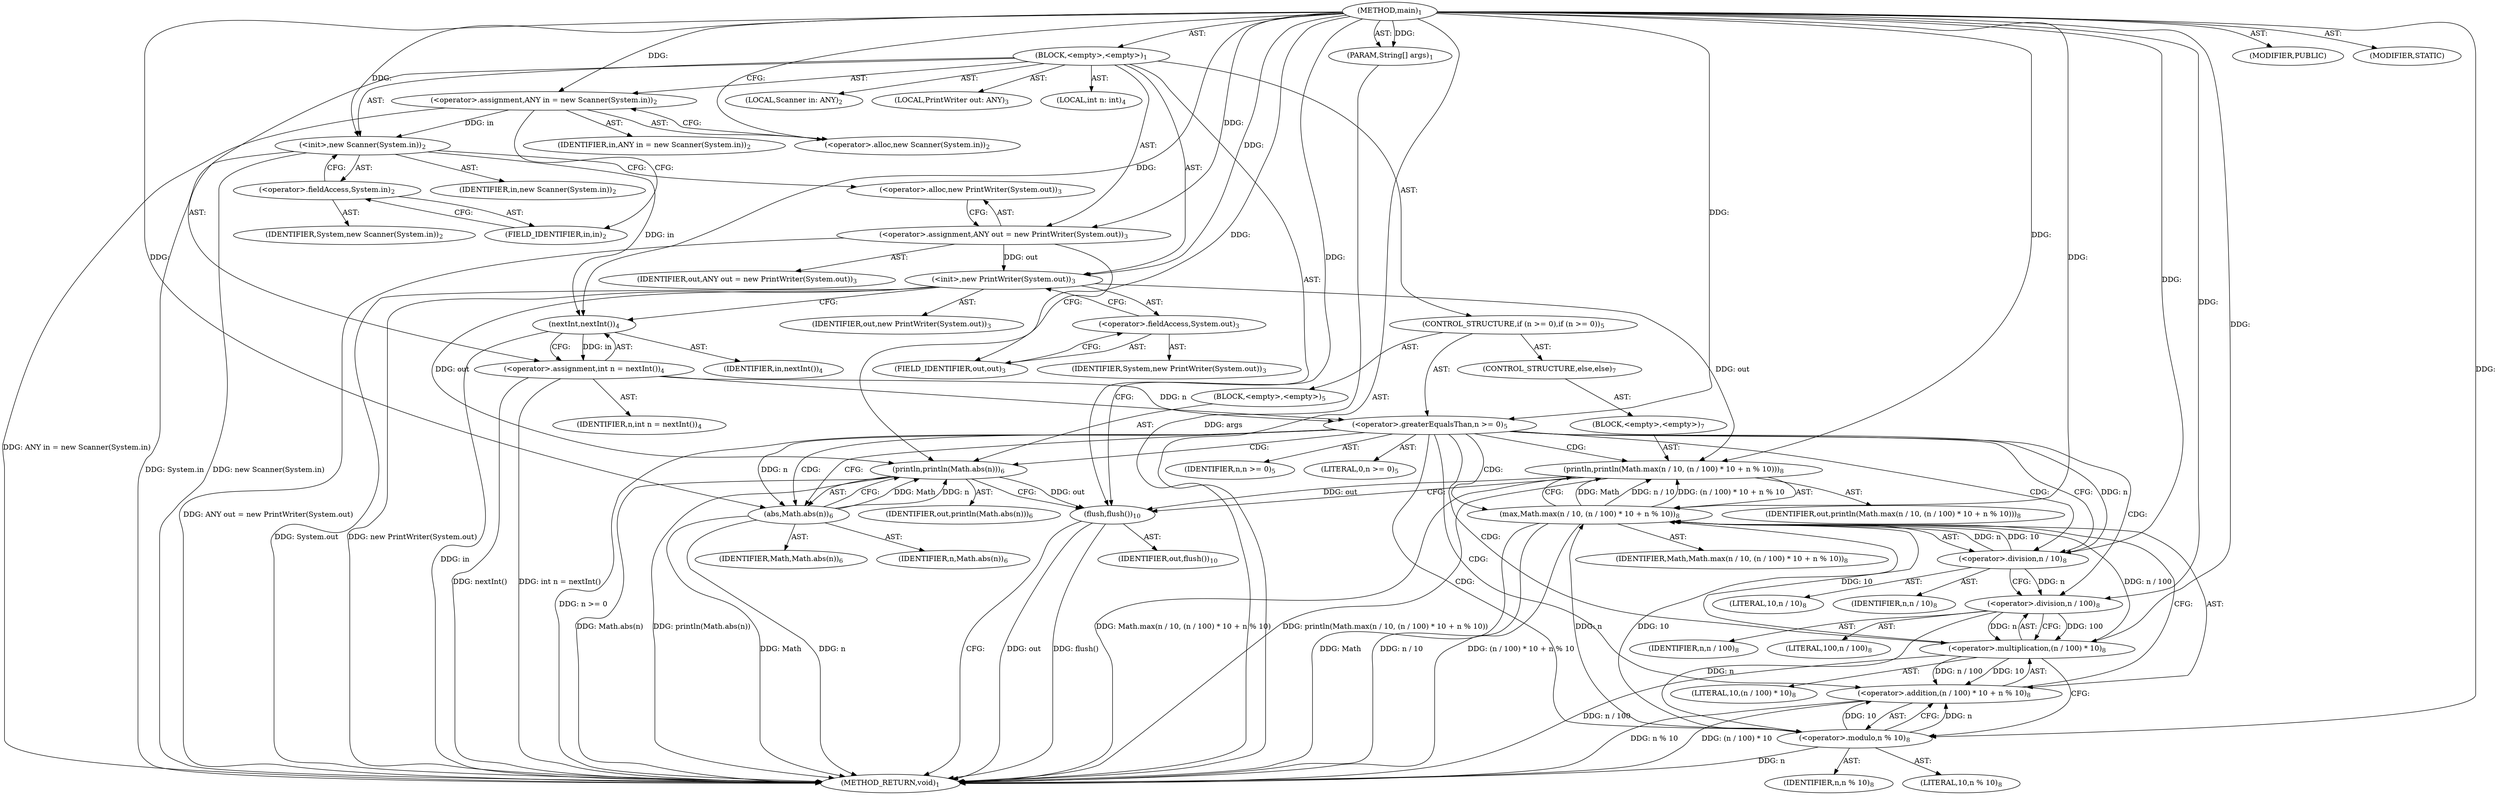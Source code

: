 digraph "main" {  
"21" [label = <(METHOD,main)<SUB>1</SUB>> ]
"22" [label = <(PARAM,String[] args)<SUB>1</SUB>> ]
"23" [label = <(BLOCK,&lt;empty&gt;,&lt;empty&gt;)<SUB>1</SUB>> ]
"4" [label = <(LOCAL,Scanner in: ANY)<SUB>2</SUB>> ]
"24" [label = <(&lt;operator&gt;.assignment,ANY in = new Scanner(System.in))<SUB>2</SUB>> ]
"25" [label = <(IDENTIFIER,in,ANY in = new Scanner(System.in))<SUB>2</SUB>> ]
"26" [label = <(&lt;operator&gt;.alloc,new Scanner(System.in))<SUB>2</SUB>> ]
"27" [label = <(&lt;init&gt;,new Scanner(System.in))<SUB>2</SUB>> ]
"3" [label = <(IDENTIFIER,in,new Scanner(System.in))<SUB>2</SUB>> ]
"28" [label = <(&lt;operator&gt;.fieldAccess,System.in)<SUB>2</SUB>> ]
"29" [label = <(IDENTIFIER,System,new Scanner(System.in))<SUB>2</SUB>> ]
"30" [label = <(FIELD_IDENTIFIER,in,in)<SUB>2</SUB>> ]
"6" [label = <(LOCAL,PrintWriter out: ANY)<SUB>3</SUB>> ]
"31" [label = <(&lt;operator&gt;.assignment,ANY out = new PrintWriter(System.out))<SUB>3</SUB>> ]
"32" [label = <(IDENTIFIER,out,ANY out = new PrintWriter(System.out))<SUB>3</SUB>> ]
"33" [label = <(&lt;operator&gt;.alloc,new PrintWriter(System.out))<SUB>3</SUB>> ]
"34" [label = <(&lt;init&gt;,new PrintWriter(System.out))<SUB>3</SUB>> ]
"5" [label = <(IDENTIFIER,out,new PrintWriter(System.out))<SUB>3</SUB>> ]
"35" [label = <(&lt;operator&gt;.fieldAccess,System.out)<SUB>3</SUB>> ]
"36" [label = <(IDENTIFIER,System,new PrintWriter(System.out))<SUB>3</SUB>> ]
"37" [label = <(FIELD_IDENTIFIER,out,out)<SUB>3</SUB>> ]
"38" [label = <(LOCAL,int n: int)<SUB>4</SUB>> ]
"39" [label = <(&lt;operator&gt;.assignment,int n = nextInt())<SUB>4</SUB>> ]
"40" [label = <(IDENTIFIER,n,int n = nextInt())<SUB>4</SUB>> ]
"41" [label = <(nextInt,nextInt())<SUB>4</SUB>> ]
"42" [label = <(IDENTIFIER,in,nextInt())<SUB>4</SUB>> ]
"43" [label = <(CONTROL_STRUCTURE,if (n &gt;= 0),if (n &gt;= 0))<SUB>5</SUB>> ]
"44" [label = <(&lt;operator&gt;.greaterEqualsThan,n &gt;= 0)<SUB>5</SUB>> ]
"45" [label = <(IDENTIFIER,n,n &gt;= 0)<SUB>5</SUB>> ]
"46" [label = <(LITERAL,0,n &gt;= 0)<SUB>5</SUB>> ]
"47" [label = <(BLOCK,&lt;empty&gt;,&lt;empty&gt;)<SUB>5</SUB>> ]
"48" [label = <(println,println(Math.abs(n)))<SUB>6</SUB>> ]
"49" [label = <(IDENTIFIER,out,println(Math.abs(n)))<SUB>6</SUB>> ]
"50" [label = <(abs,Math.abs(n))<SUB>6</SUB>> ]
"51" [label = <(IDENTIFIER,Math,Math.abs(n))<SUB>6</SUB>> ]
"52" [label = <(IDENTIFIER,n,Math.abs(n))<SUB>6</SUB>> ]
"53" [label = <(CONTROL_STRUCTURE,else,else)<SUB>7</SUB>> ]
"54" [label = <(BLOCK,&lt;empty&gt;,&lt;empty&gt;)<SUB>7</SUB>> ]
"55" [label = <(println,println(Math.max(n / 10, (n / 100) * 10 + n % 10)))<SUB>8</SUB>> ]
"56" [label = <(IDENTIFIER,out,println(Math.max(n / 10, (n / 100) * 10 + n % 10)))<SUB>8</SUB>> ]
"57" [label = <(max,Math.max(n / 10, (n / 100) * 10 + n % 10))<SUB>8</SUB>> ]
"58" [label = <(IDENTIFIER,Math,Math.max(n / 10, (n / 100) * 10 + n % 10))<SUB>8</SUB>> ]
"59" [label = <(&lt;operator&gt;.division,n / 10)<SUB>8</SUB>> ]
"60" [label = <(IDENTIFIER,n,n / 10)<SUB>8</SUB>> ]
"61" [label = <(LITERAL,10,n / 10)<SUB>8</SUB>> ]
"62" [label = <(&lt;operator&gt;.addition,(n / 100) * 10 + n % 10)<SUB>8</SUB>> ]
"63" [label = <(&lt;operator&gt;.multiplication,(n / 100) * 10)<SUB>8</SUB>> ]
"64" [label = <(&lt;operator&gt;.division,n / 100)<SUB>8</SUB>> ]
"65" [label = <(IDENTIFIER,n,n / 100)<SUB>8</SUB>> ]
"66" [label = <(LITERAL,100,n / 100)<SUB>8</SUB>> ]
"67" [label = <(LITERAL,10,(n / 100) * 10)<SUB>8</SUB>> ]
"68" [label = <(&lt;operator&gt;.modulo,n % 10)<SUB>8</SUB>> ]
"69" [label = <(IDENTIFIER,n,n % 10)<SUB>8</SUB>> ]
"70" [label = <(LITERAL,10,n % 10)<SUB>8</SUB>> ]
"71" [label = <(flush,flush())<SUB>10</SUB>> ]
"72" [label = <(IDENTIFIER,out,flush())<SUB>10</SUB>> ]
"73" [label = <(MODIFIER,PUBLIC)> ]
"74" [label = <(MODIFIER,STATIC)> ]
"75" [label = <(METHOD_RETURN,void)<SUB>1</SUB>> ]
  "21" -> "22"  [ label = "AST: "] 
  "21" -> "23"  [ label = "AST: "] 
  "21" -> "73"  [ label = "AST: "] 
  "21" -> "74"  [ label = "AST: "] 
  "21" -> "75"  [ label = "AST: "] 
  "23" -> "4"  [ label = "AST: "] 
  "23" -> "24"  [ label = "AST: "] 
  "23" -> "27"  [ label = "AST: "] 
  "23" -> "6"  [ label = "AST: "] 
  "23" -> "31"  [ label = "AST: "] 
  "23" -> "34"  [ label = "AST: "] 
  "23" -> "38"  [ label = "AST: "] 
  "23" -> "39"  [ label = "AST: "] 
  "23" -> "43"  [ label = "AST: "] 
  "23" -> "71"  [ label = "AST: "] 
  "24" -> "25"  [ label = "AST: "] 
  "24" -> "26"  [ label = "AST: "] 
  "27" -> "3"  [ label = "AST: "] 
  "27" -> "28"  [ label = "AST: "] 
  "28" -> "29"  [ label = "AST: "] 
  "28" -> "30"  [ label = "AST: "] 
  "31" -> "32"  [ label = "AST: "] 
  "31" -> "33"  [ label = "AST: "] 
  "34" -> "5"  [ label = "AST: "] 
  "34" -> "35"  [ label = "AST: "] 
  "35" -> "36"  [ label = "AST: "] 
  "35" -> "37"  [ label = "AST: "] 
  "39" -> "40"  [ label = "AST: "] 
  "39" -> "41"  [ label = "AST: "] 
  "41" -> "42"  [ label = "AST: "] 
  "43" -> "44"  [ label = "AST: "] 
  "43" -> "47"  [ label = "AST: "] 
  "43" -> "53"  [ label = "AST: "] 
  "44" -> "45"  [ label = "AST: "] 
  "44" -> "46"  [ label = "AST: "] 
  "47" -> "48"  [ label = "AST: "] 
  "48" -> "49"  [ label = "AST: "] 
  "48" -> "50"  [ label = "AST: "] 
  "50" -> "51"  [ label = "AST: "] 
  "50" -> "52"  [ label = "AST: "] 
  "53" -> "54"  [ label = "AST: "] 
  "54" -> "55"  [ label = "AST: "] 
  "55" -> "56"  [ label = "AST: "] 
  "55" -> "57"  [ label = "AST: "] 
  "57" -> "58"  [ label = "AST: "] 
  "57" -> "59"  [ label = "AST: "] 
  "57" -> "62"  [ label = "AST: "] 
  "59" -> "60"  [ label = "AST: "] 
  "59" -> "61"  [ label = "AST: "] 
  "62" -> "63"  [ label = "AST: "] 
  "62" -> "68"  [ label = "AST: "] 
  "63" -> "64"  [ label = "AST: "] 
  "63" -> "67"  [ label = "AST: "] 
  "64" -> "65"  [ label = "AST: "] 
  "64" -> "66"  [ label = "AST: "] 
  "68" -> "69"  [ label = "AST: "] 
  "68" -> "70"  [ label = "AST: "] 
  "71" -> "72"  [ label = "AST: "] 
  "24" -> "30"  [ label = "CFG: "] 
  "27" -> "33"  [ label = "CFG: "] 
  "31" -> "37"  [ label = "CFG: "] 
  "34" -> "41"  [ label = "CFG: "] 
  "39" -> "44"  [ label = "CFG: "] 
  "71" -> "75"  [ label = "CFG: "] 
  "26" -> "24"  [ label = "CFG: "] 
  "28" -> "27"  [ label = "CFG: "] 
  "33" -> "31"  [ label = "CFG: "] 
  "35" -> "34"  [ label = "CFG: "] 
  "41" -> "39"  [ label = "CFG: "] 
  "44" -> "50"  [ label = "CFG: "] 
  "44" -> "59"  [ label = "CFG: "] 
  "30" -> "28"  [ label = "CFG: "] 
  "37" -> "35"  [ label = "CFG: "] 
  "48" -> "71"  [ label = "CFG: "] 
  "50" -> "48"  [ label = "CFG: "] 
  "55" -> "71"  [ label = "CFG: "] 
  "57" -> "55"  [ label = "CFG: "] 
  "59" -> "64"  [ label = "CFG: "] 
  "62" -> "57"  [ label = "CFG: "] 
  "63" -> "68"  [ label = "CFG: "] 
  "68" -> "62"  [ label = "CFG: "] 
  "64" -> "63"  [ label = "CFG: "] 
  "21" -> "26"  [ label = "CFG: "] 
  "22" -> "75"  [ label = "DDG: args"] 
  "24" -> "75"  [ label = "DDG: ANY in = new Scanner(System.in)"] 
  "27" -> "75"  [ label = "DDG: System.in"] 
  "27" -> "75"  [ label = "DDG: new Scanner(System.in)"] 
  "31" -> "75"  [ label = "DDG: ANY out = new PrintWriter(System.out)"] 
  "34" -> "75"  [ label = "DDG: System.out"] 
  "34" -> "75"  [ label = "DDG: new PrintWriter(System.out)"] 
  "41" -> "75"  [ label = "DDG: in"] 
  "39" -> "75"  [ label = "DDG: nextInt()"] 
  "39" -> "75"  [ label = "DDG: int n = nextInt()"] 
  "44" -> "75"  [ label = "DDG: n &gt;= 0"] 
  "57" -> "75"  [ label = "DDG: Math"] 
  "57" -> "75"  [ label = "DDG: n / 10"] 
  "63" -> "75"  [ label = "DDG: n / 100"] 
  "62" -> "75"  [ label = "DDG: (n / 100) * 10"] 
  "68" -> "75"  [ label = "DDG: n"] 
  "62" -> "75"  [ label = "DDG: n % 10"] 
  "57" -> "75"  [ label = "DDG: (n / 100) * 10 + n % 10"] 
  "55" -> "75"  [ label = "DDG: Math.max(n / 10, (n / 100) * 10 + n % 10)"] 
  "55" -> "75"  [ label = "DDG: println(Math.max(n / 10, (n / 100) * 10 + n % 10))"] 
  "50" -> "75"  [ label = "DDG: Math"] 
  "50" -> "75"  [ label = "DDG: n"] 
  "48" -> "75"  [ label = "DDG: Math.abs(n)"] 
  "48" -> "75"  [ label = "DDG: println(Math.abs(n))"] 
  "71" -> "75"  [ label = "DDG: out"] 
  "71" -> "75"  [ label = "DDG: flush()"] 
  "21" -> "22"  [ label = "DDG: "] 
  "21" -> "24"  [ label = "DDG: "] 
  "21" -> "31"  [ label = "DDG: "] 
  "41" -> "39"  [ label = "DDG: in"] 
  "24" -> "27"  [ label = "DDG: in"] 
  "21" -> "27"  [ label = "DDG: "] 
  "31" -> "34"  [ label = "DDG: out"] 
  "21" -> "34"  [ label = "DDG: "] 
  "55" -> "71"  [ label = "DDG: out"] 
  "48" -> "71"  [ label = "DDG: out"] 
  "21" -> "71"  [ label = "DDG: "] 
  "27" -> "41"  [ label = "DDG: in"] 
  "21" -> "41"  [ label = "DDG: "] 
  "39" -> "44"  [ label = "DDG: n"] 
  "21" -> "44"  [ label = "DDG: "] 
  "34" -> "48"  [ label = "DDG: out"] 
  "21" -> "48"  [ label = "DDG: "] 
  "50" -> "48"  [ label = "DDG: Math"] 
  "50" -> "48"  [ label = "DDG: n"] 
  "21" -> "50"  [ label = "DDG: "] 
  "44" -> "50"  [ label = "DDG: n"] 
  "34" -> "55"  [ label = "DDG: out"] 
  "21" -> "55"  [ label = "DDG: "] 
  "57" -> "55"  [ label = "DDG: Math"] 
  "57" -> "55"  [ label = "DDG: n / 10"] 
  "57" -> "55"  [ label = "DDG: (n / 100) * 10 + n % 10"] 
  "21" -> "57"  [ label = "DDG: "] 
  "59" -> "57"  [ label = "DDG: n"] 
  "59" -> "57"  [ label = "DDG: 10"] 
  "63" -> "57"  [ label = "DDG: n / 100"] 
  "63" -> "57"  [ label = "DDG: 10"] 
  "68" -> "57"  [ label = "DDG: n"] 
  "68" -> "57"  [ label = "DDG: 10"] 
  "44" -> "59"  [ label = "DDG: n"] 
  "21" -> "59"  [ label = "DDG: "] 
  "63" -> "62"  [ label = "DDG: n / 100"] 
  "63" -> "62"  [ label = "DDG: 10"] 
  "68" -> "62"  [ label = "DDG: n"] 
  "68" -> "62"  [ label = "DDG: 10"] 
  "64" -> "63"  [ label = "DDG: n"] 
  "64" -> "63"  [ label = "DDG: 100"] 
  "21" -> "63"  [ label = "DDG: "] 
  "64" -> "68"  [ label = "DDG: n"] 
  "21" -> "68"  [ label = "DDG: "] 
  "59" -> "64"  [ label = "DDG: n"] 
  "21" -> "64"  [ label = "DDG: "] 
  "44" -> "48"  [ label = "CDG: "] 
  "44" -> "68"  [ label = "CDG: "] 
  "44" -> "50"  [ label = "CDG: "] 
  "44" -> "64"  [ label = "CDG: "] 
  "44" -> "59"  [ label = "CDG: "] 
  "44" -> "57"  [ label = "CDG: "] 
  "44" -> "55"  [ label = "CDG: "] 
  "44" -> "62"  [ label = "CDG: "] 
  "44" -> "63"  [ label = "CDG: "] 
}
